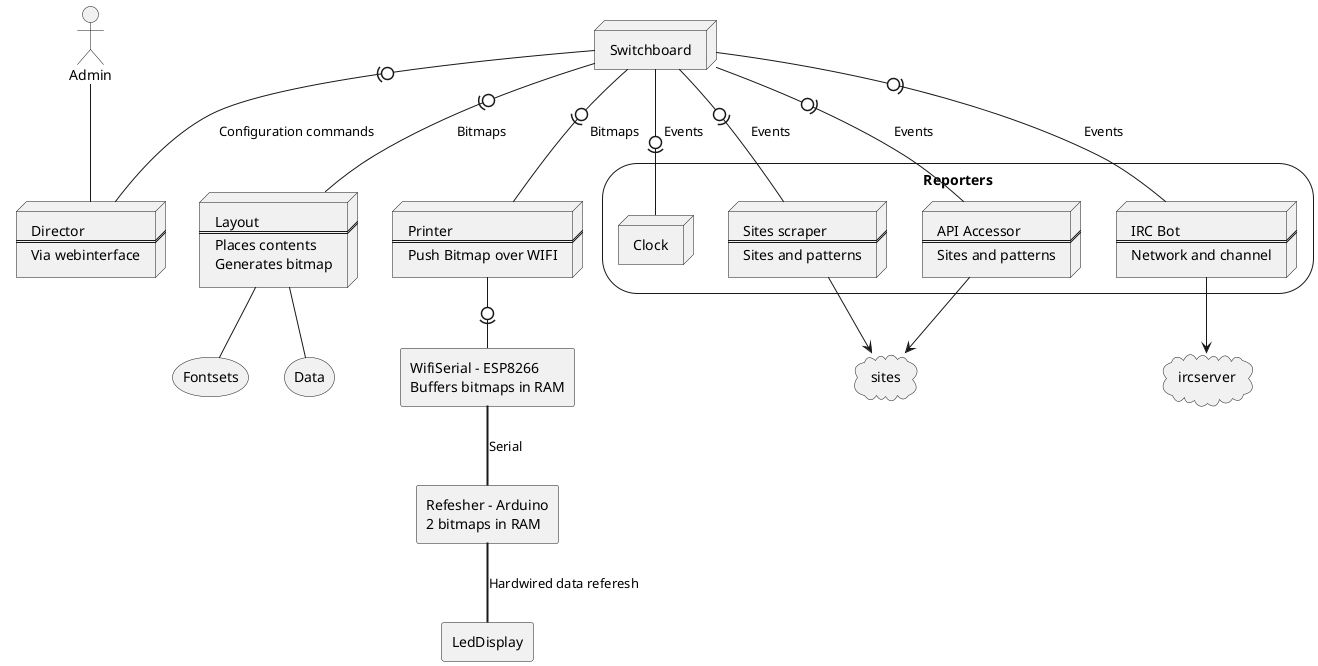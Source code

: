 @startuml
actor Admin
agent Esp8266 [
WifiSerial - ESP8266
Buffers bitmaps in RAM
]
agent Refesher [
Refesher - Arduino
2 bitmaps in RAM
]
agent LedDisplay
node Director[
Director
===
Via webinterface
]
node Switchboard
storage Reporters {
node Clock
node Webscraper [
Sites scraper
===
Sites and patterns
]
node APIAccessor [
API Accessor
===
Sites and patterns
]
node IRCBot [
IRC Bot
===
Network and channel
]
}
node Layout [
Layout
===
Places contents
Generates bitmap
]
storage Fontsets
storage Data
node Printer [
Printer
===
Push Bitmap over WIFI
]
Admin -- Director
cloud sites
cloud ircserver
Layout -- Data
Layout -- Fontsets
Switchboard -0)- Director : Configuration commands
Switchboard -0)- Printer : Bitmaps
Switchboard -0)- IRCBot : Events
Switchboard -0)- Webscraper : Events
Switchboard -0)- APIAccessor : Events
Switchboard -0)- Clock : Events
Switchboard -0)-  Layout : Bitmaps
Printer -0)- Esp8266
Webscraper --> sites
APIAccessor --> sites
IRCBot --> ircserver
Esp8266 == Refesher: Serial
Refesher == LedDisplay: Hardwired data referesh
@enduml
